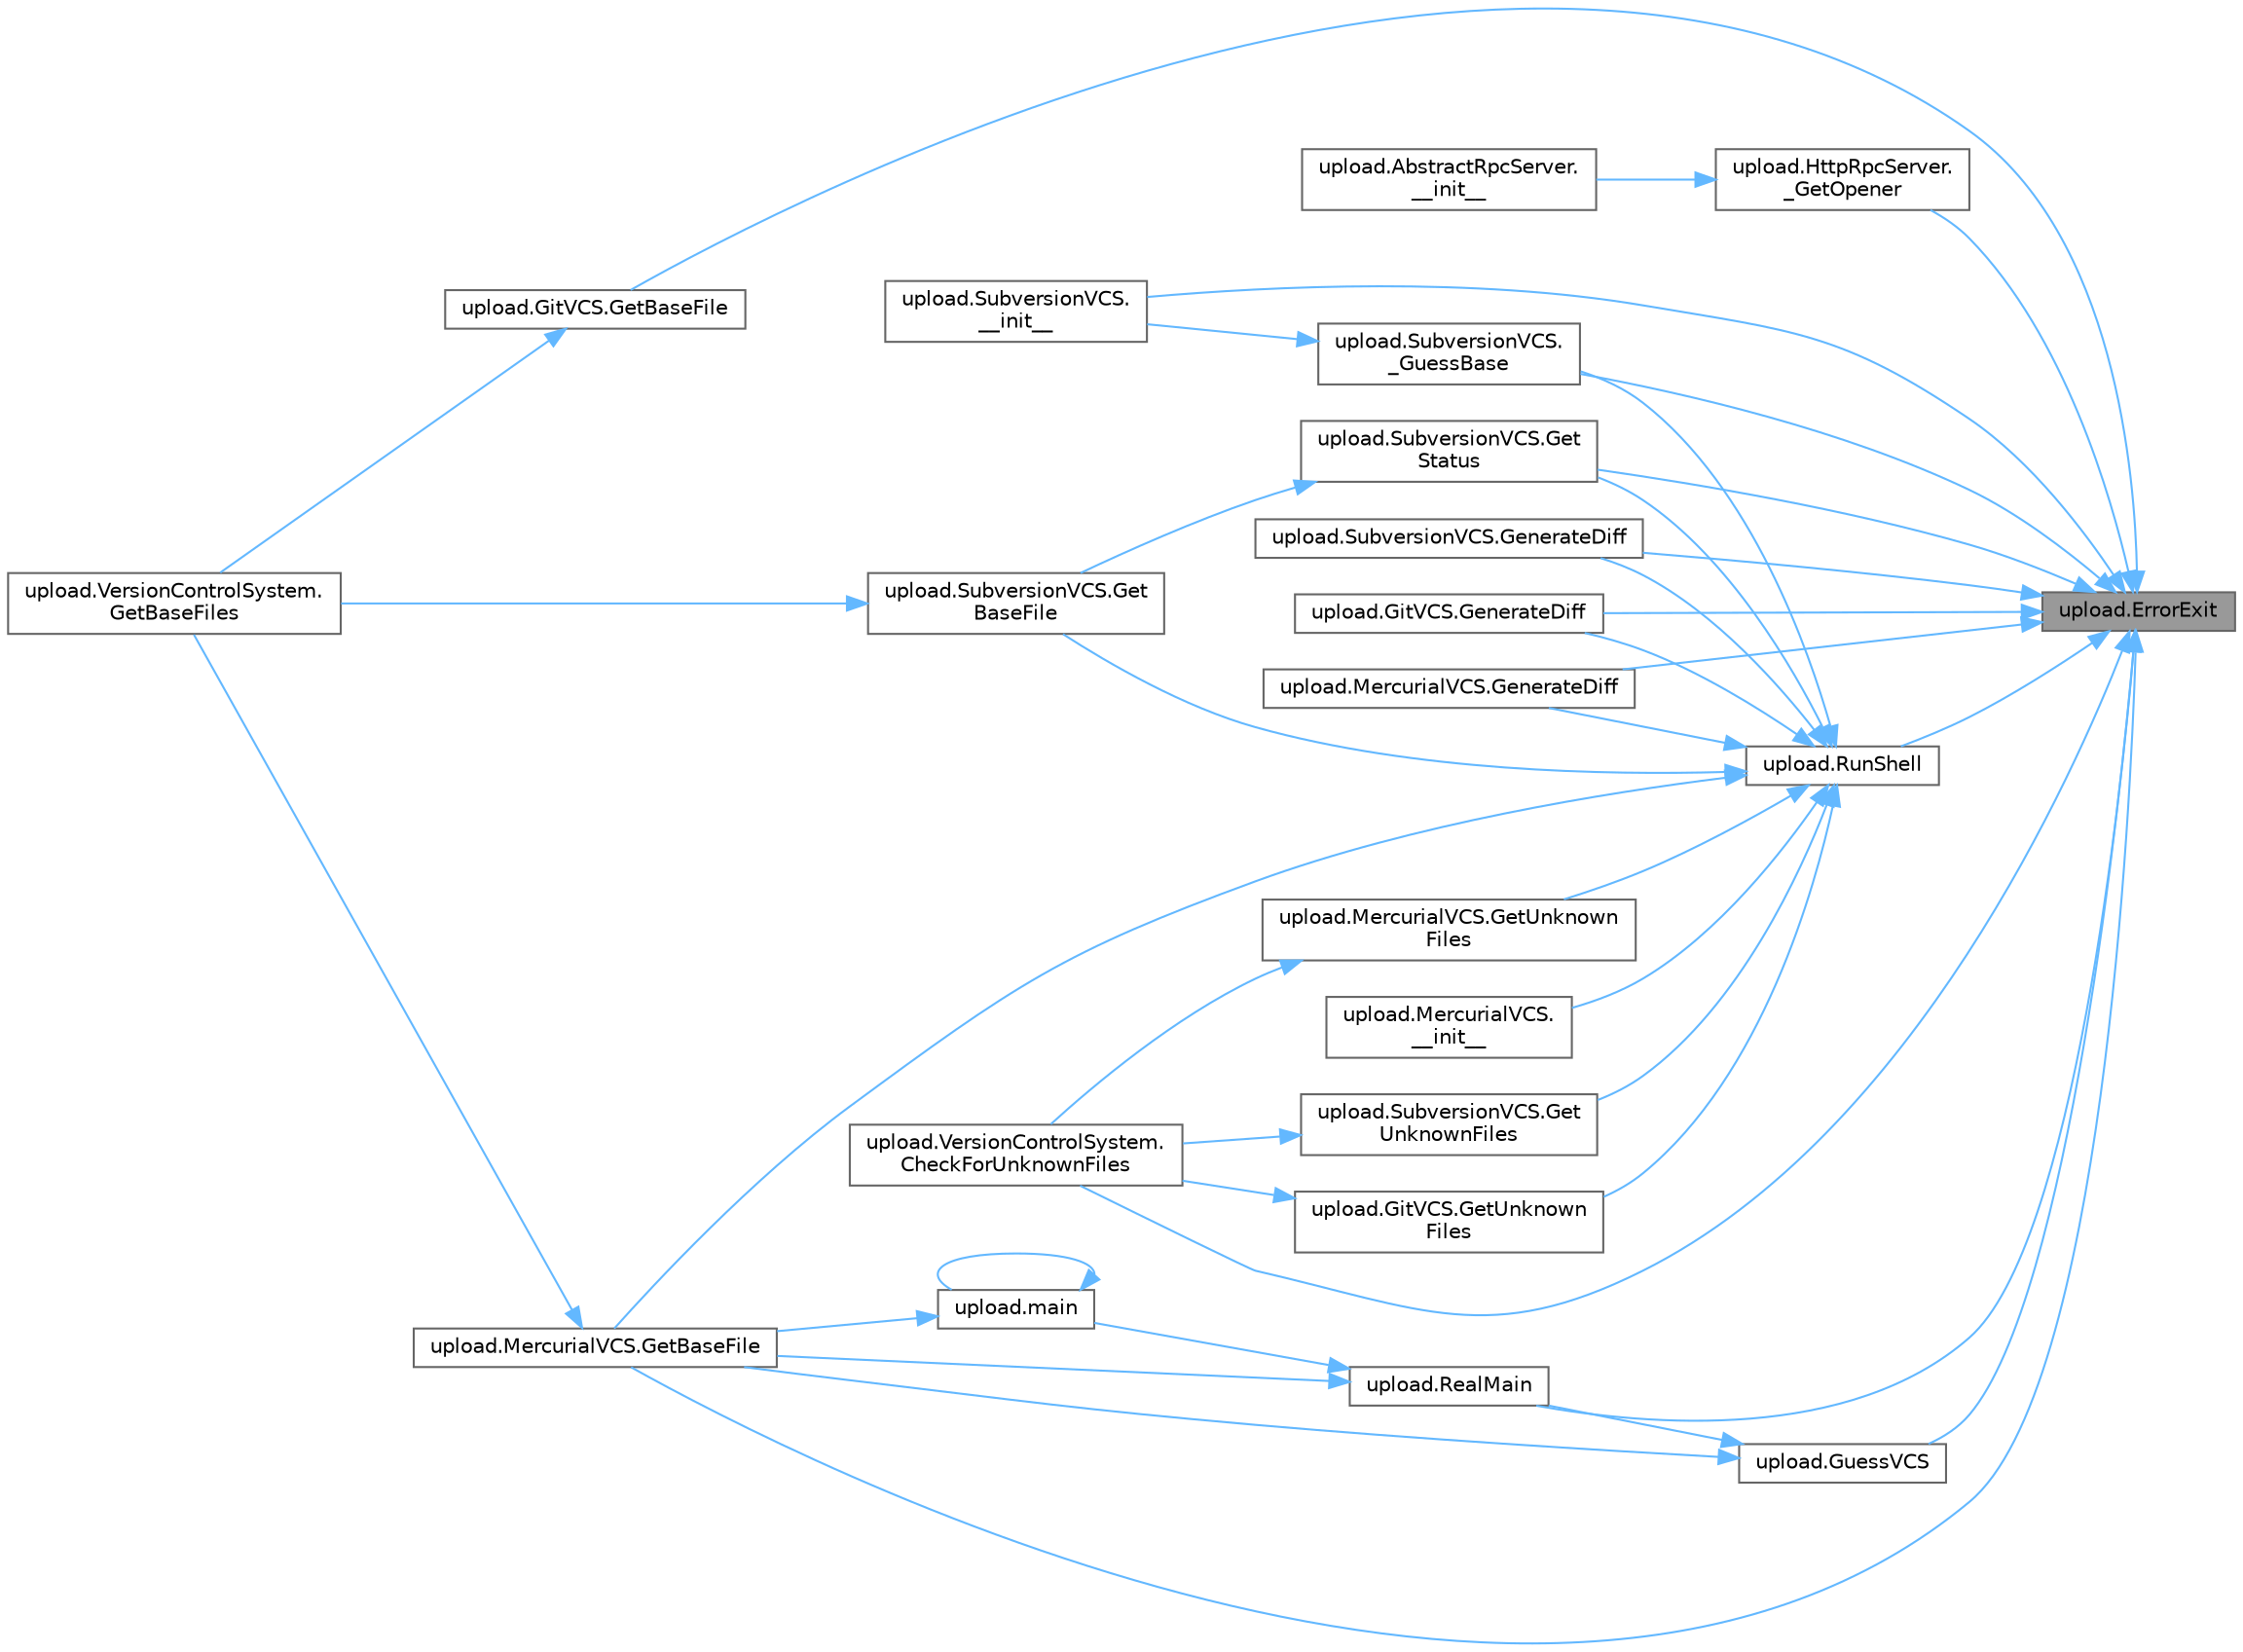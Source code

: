 digraph "upload.ErrorExit"
{
 // LATEX_PDF_SIZE
  bgcolor="transparent";
  edge [fontname=Helvetica,fontsize=10,labelfontname=Helvetica,labelfontsize=10];
  node [fontname=Helvetica,fontsize=10,shape=box,height=0.2,width=0.4];
  rankdir="RL";
  Node1 [id="Node000001",label="upload.ErrorExit",height=0.2,width=0.4,color="gray40", fillcolor="grey60", style="filled", fontcolor="black",tooltip=" "];
  Node1 -> Node2 [id="edge1_Node000001_Node000002",dir="back",color="steelblue1",style="solid",tooltip=" "];
  Node2 [id="Node000002",label="upload.SubversionVCS.\l__init__",height=0.2,width=0.4,color="grey40", fillcolor="white", style="filled",URL="$classupload_1_1_subversion_v_c_s.html#ad30faeba90b6d8f6ae8605a7991abe01",tooltip=" "];
  Node1 -> Node3 [id="edge2_Node000001_Node000003",dir="back",color="steelblue1",style="solid",tooltip=" "];
  Node3 [id="Node000003",label="upload.HttpRpcServer.\l_GetOpener",height=0.2,width=0.4,color="grey40", fillcolor="white", style="filled",URL="$classupload_1_1_http_rpc_server.html#ad1d7e51675af095a738ff33f8b571b00",tooltip=" "];
  Node3 -> Node4 [id="edge3_Node000003_Node000004",dir="back",color="steelblue1",style="solid",tooltip=" "];
  Node4 [id="Node000004",label="upload.AbstractRpcServer.\l__init__",height=0.2,width=0.4,color="grey40", fillcolor="white", style="filled",URL="$classupload_1_1_abstract_rpc_server.html#ae04d6405fa0741c9d3faac26296f8c12",tooltip=" "];
  Node1 -> Node5 [id="edge4_Node000001_Node000005",dir="back",color="steelblue1",style="solid",tooltip=" "];
  Node5 [id="Node000005",label="upload.SubversionVCS.\l_GuessBase",height=0.2,width=0.4,color="grey40", fillcolor="white", style="filled",URL="$classupload_1_1_subversion_v_c_s.html#af6e85f037341ec3a6e62ae31c26e458e",tooltip=" "];
  Node5 -> Node2 [id="edge5_Node000005_Node000002",dir="back",color="steelblue1",style="solid",tooltip=" "];
  Node1 -> Node6 [id="edge6_Node000001_Node000006",dir="back",color="steelblue1",style="solid",tooltip=" "];
  Node6 [id="Node000006",label="upload.VersionControlSystem.\lCheckForUnknownFiles",height=0.2,width=0.4,color="grey40", fillcolor="white", style="filled",URL="$classupload_1_1_version_control_system.html#aed703e2def2bc9505f182de7b753499d",tooltip=" "];
  Node1 -> Node7 [id="edge7_Node000001_Node000007",dir="back",color="steelblue1",style="solid",tooltip=" "];
  Node7 [id="Node000007",label="upload.SubversionVCS.GenerateDiff",height=0.2,width=0.4,color="grey40", fillcolor="white", style="filled",URL="$classupload_1_1_subversion_v_c_s.html#a072f68748f33344489532bb1c8764289",tooltip=" "];
  Node1 -> Node8 [id="edge8_Node000001_Node000008",dir="back",color="steelblue1",style="solid",tooltip=" "];
  Node8 [id="Node000008",label="upload.GitVCS.GenerateDiff",height=0.2,width=0.4,color="grey40", fillcolor="white", style="filled",URL="$classupload_1_1_git_v_c_s.html#a4336325497c1aa6cfeac30868b732a63",tooltip=" "];
  Node1 -> Node9 [id="edge9_Node000001_Node000009",dir="back",color="steelblue1",style="solid",tooltip=" "];
  Node9 [id="Node000009",label="upload.MercurialVCS.GenerateDiff",height=0.2,width=0.4,color="grey40", fillcolor="white", style="filled",URL="$classupload_1_1_mercurial_v_c_s.html#a00d1227902572ac557e054b9c9c33791",tooltip=" "];
  Node1 -> Node10 [id="edge10_Node000001_Node000010",dir="back",color="steelblue1",style="solid",tooltip=" "];
  Node10 [id="Node000010",label="upload.GitVCS.GetBaseFile",height=0.2,width=0.4,color="grey40", fillcolor="white", style="filled",URL="$classupload_1_1_git_v_c_s.html#ad38b27f3c3b0d341a21edd9d393683f3",tooltip=" "];
  Node10 -> Node11 [id="edge11_Node000010_Node000011",dir="back",color="steelblue1",style="solid",tooltip=" "];
  Node11 [id="Node000011",label="upload.VersionControlSystem.\lGetBaseFiles",height=0.2,width=0.4,color="grey40", fillcolor="white", style="filled",URL="$classupload_1_1_version_control_system.html#a426cb9d4ad9f94754c9122653e3aa24f",tooltip=" "];
  Node1 -> Node12 [id="edge12_Node000001_Node000012",dir="back",color="steelblue1",style="solid",tooltip=" "];
  Node12 [id="Node000012",label="upload.MercurialVCS.GetBaseFile",height=0.2,width=0.4,color="grey40", fillcolor="white", style="filled",URL="$classupload_1_1_mercurial_v_c_s.html#a7bd835c63bb09c3f01fb24fce4657f4c",tooltip=" "];
  Node12 -> Node11 [id="edge13_Node000012_Node000011",dir="back",color="steelblue1",style="solid",tooltip=" "];
  Node1 -> Node13 [id="edge14_Node000001_Node000013",dir="back",color="steelblue1",style="solid",tooltip=" "];
  Node13 [id="Node000013",label="upload.SubversionVCS.Get\lStatus",height=0.2,width=0.4,color="grey40", fillcolor="white", style="filled",URL="$classupload_1_1_subversion_v_c_s.html#a1750ddc72b28b4ecfa8d9520cbda8f5b",tooltip=" "];
  Node13 -> Node14 [id="edge15_Node000013_Node000014",dir="back",color="steelblue1",style="solid",tooltip=" "];
  Node14 [id="Node000014",label="upload.SubversionVCS.Get\lBaseFile",height=0.2,width=0.4,color="grey40", fillcolor="white", style="filled",URL="$classupload_1_1_subversion_v_c_s.html#af842b536e7d9aad2be83562c01c03d12",tooltip=" "];
  Node14 -> Node11 [id="edge16_Node000014_Node000011",dir="back",color="steelblue1",style="solid",tooltip=" "];
  Node1 -> Node15 [id="edge17_Node000001_Node000015",dir="back",color="steelblue1",style="solid",tooltip=" "];
  Node15 [id="Node000015",label="upload.GuessVCS",height=0.2,width=0.4,color="grey40", fillcolor="white", style="filled",URL="$namespaceupload.html#acd3e17a78f2b4786e3ff1423f6d3c123",tooltip=" "];
  Node15 -> Node12 [id="edge18_Node000015_Node000012",dir="back",color="steelblue1",style="solid",tooltip=" "];
  Node15 -> Node16 [id="edge19_Node000015_Node000016",dir="back",color="steelblue1",style="solid",tooltip=" "];
  Node16 [id="Node000016",label="upload.RealMain",height=0.2,width=0.4,color="grey40", fillcolor="white", style="filled",URL="$namespaceupload.html#ad57cf4d14059e0f18689efa2ea7c368b",tooltip=" "];
  Node16 -> Node12 [id="edge20_Node000016_Node000012",dir="back",color="steelblue1",style="solid",tooltip=" "];
  Node16 -> Node17 [id="edge21_Node000016_Node000017",dir="back",color="steelblue1",style="solid",tooltip=" "];
  Node17 [id="Node000017",label="upload.main",height=0.2,width=0.4,color="grey40", fillcolor="white", style="filled",URL="$namespaceupload.html#a08415e9cf2468e18c17471151ae8c26d",tooltip=" "];
  Node17 -> Node12 [id="edge22_Node000017_Node000012",dir="back",color="steelblue1",style="solid",tooltip=" "];
  Node17 -> Node17 [id="edge23_Node000017_Node000017",dir="back",color="steelblue1",style="solid",tooltip=" "];
  Node1 -> Node16 [id="edge24_Node000001_Node000016",dir="back",color="steelblue1",style="solid",tooltip=" "];
  Node1 -> Node18 [id="edge25_Node000001_Node000018",dir="back",color="steelblue1",style="solid",tooltip=" "];
  Node18 [id="Node000018",label="upload.RunShell",height=0.2,width=0.4,color="grey40", fillcolor="white", style="filled",URL="$namespaceupload.html#adc4aea7c4a79d29dfab04f650c274fdb",tooltip=" "];
  Node18 -> Node19 [id="edge26_Node000018_Node000019",dir="back",color="steelblue1",style="solid",tooltip=" "];
  Node19 [id="Node000019",label="upload.MercurialVCS.\l__init__",height=0.2,width=0.4,color="grey40", fillcolor="white", style="filled",URL="$classupload_1_1_mercurial_v_c_s.html#a68e4fc1308e45b9929b6c08b1df19f9f",tooltip=" "];
  Node18 -> Node5 [id="edge27_Node000018_Node000005",dir="back",color="steelblue1",style="solid",tooltip=" "];
  Node18 -> Node7 [id="edge28_Node000018_Node000007",dir="back",color="steelblue1",style="solid",tooltip=" "];
  Node18 -> Node8 [id="edge29_Node000018_Node000008",dir="back",color="steelblue1",style="solid",tooltip=" "];
  Node18 -> Node9 [id="edge30_Node000018_Node000009",dir="back",color="steelblue1",style="solid",tooltip=" "];
  Node18 -> Node14 [id="edge31_Node000018_Node000014",dir="back",color="steelblue1",style="solid",tooltip=" "];
  Node18 -> Node12 [id="edge32_Node000018_Node000012",dir="back",color="steelblue1",style="solid",tooltip=" "];
  Node18 -> Node13 [id="edge33_Node000018_Node000013",dir="back",color="steelblue1",style="solid",tooltip=" "];
  Node18 -> Node20 [id="edge34_Node000018_Node000020",dir="back",color="steelblue1",style="solid",tooltip=" "];
  Node20 [id="Node000020",label="upload.SubversionVCS.Get\lUnknownFiles",height=0.2,width=0.4,color="grey40", fillcolor="white", style="filled",URL="$classupload_1_1_subversion_v_c_s.html#a463e488be353b009fcc9a9ba04c1fa2a",tooltip=" "];
  Node20 -> Node6 [id="edge35_Node000020_Node000006",dir="back",color="steelblue1",style="solid",tooltip=" "];
  Node18 -> Node21 [id="edge36_Node000018_Node000021",dir="back",color="steelblue1",style="solid",tooltip=" "];
  Node21 [id="Node000021",label="upload.GitVCS.GetUnknown\lFiles",height=0.2,width=0.4,color="grey40", fillcolor="white", style="filled",URL="$classupload_1_1_git_v_c_s.html#a435002a80c0afb73fe388af93db1a7b1",tooltip=" "];
  Node21 -> Node6 [id="edge37_Node000021_Node000006",dir="back",color="steelblue1",style="solid",tooltip=" "];
  Node18 -> Node22 [id="edge38_Node000018_Node000022",dir="back",color="steelblue1",style="solid",tooltip=" "];
  Node22 [id="Node000022",label="upload.MercurialVCS.GetUnknown\lFiles",height=0.2,width=0.4,color="grey40", fillcolor="white", style="filled",URL="$classupload_1_1_mercurial_v_c_s.html#a453e37400923d6fdc6dbbe1203a097a1",tooltip=" "];
  Node22 -> Node6 [id="edge39_Node000022_Node000006",dir="back",color="steelblue1",style="solid",tooltip=" "];
}
